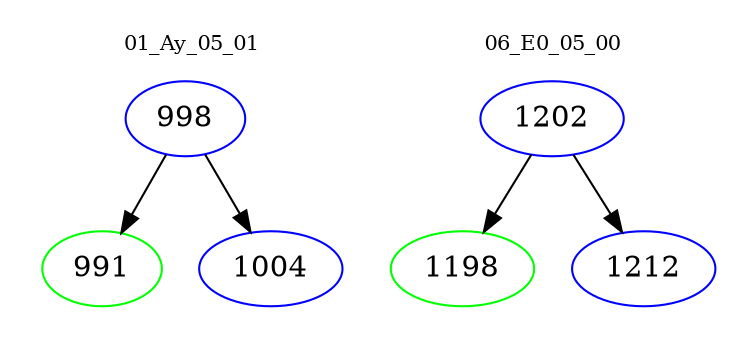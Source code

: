 digraph{
subgraph cluster_0 {
color = white
label = "01_Ay_05_01";
fontsize=10;
T0_998 [label="998", color="blue"]
T0_998 -> T0_991 [color="black"]
T0_991 [label="991", color="green"]
T0_998 -> T0_1004 [color="black"]
T0_1004 [label="1004", color="blue"]
}
subgraph cluster_1 {
color = white
label = "06_E0_05_00";
fontsize=10;
T1_1202 [label="1202", color="blue"]
T1_1202 -> T1_1198 [color="black"]
T1_1198 [label="1198", color="green"]
T1_1202 -> T1_1212 [color="black"]
T1_1212 [label="1212", color="blue"]
}
}
